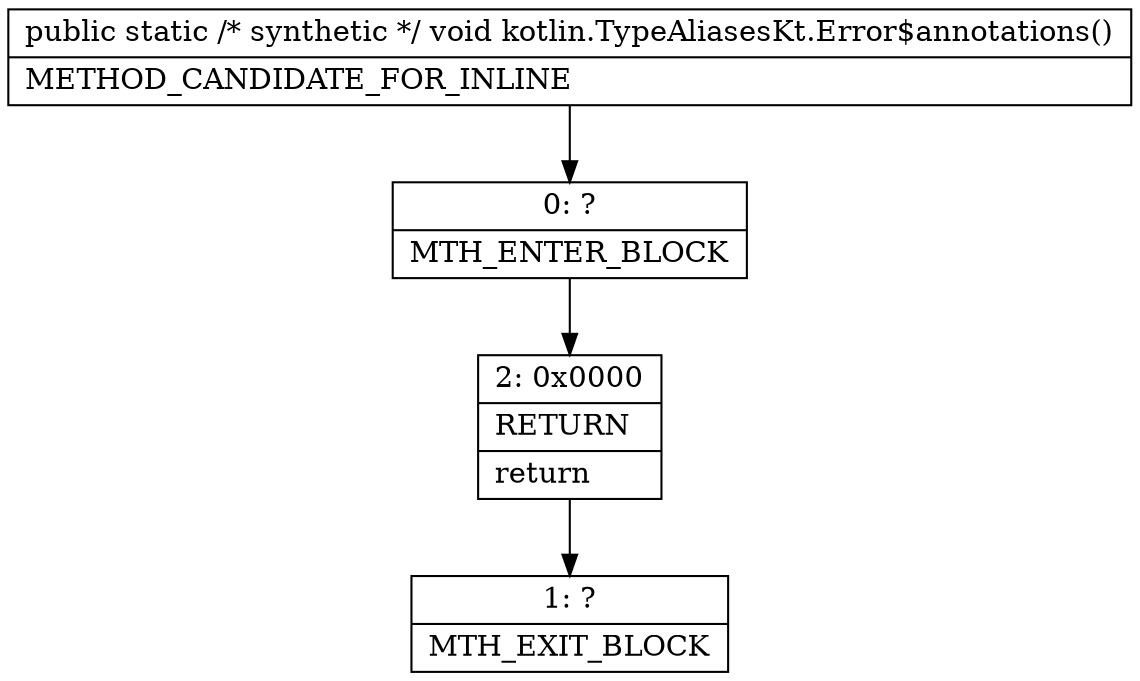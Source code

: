 digraph "CFG forkotlin.TypeAliasesKt.Error$annotations()V" {
Node_0 [shape=record,label="{0\:\ ?|MTH_ENTER_BLOCK\l}"];
Node_2 [shape=record,label="{2\:\ 0x0000|RETURN\l|return\l}"];
Node_1 [shape=record,label="{1\:\ ?|MTH_EXIT_BLOCK\l}"];
MethodNode[shape=record,label="{public static \/* synthetic *\/ void kotlin.TypeAliasesKt.Error$annotations()  | METHOD_CANDIDATE_FOR_INLINE\l}"];
MethodNode -> Node_0;Node_0 -> Node_2;
Node_2 -> Node_1;
}

